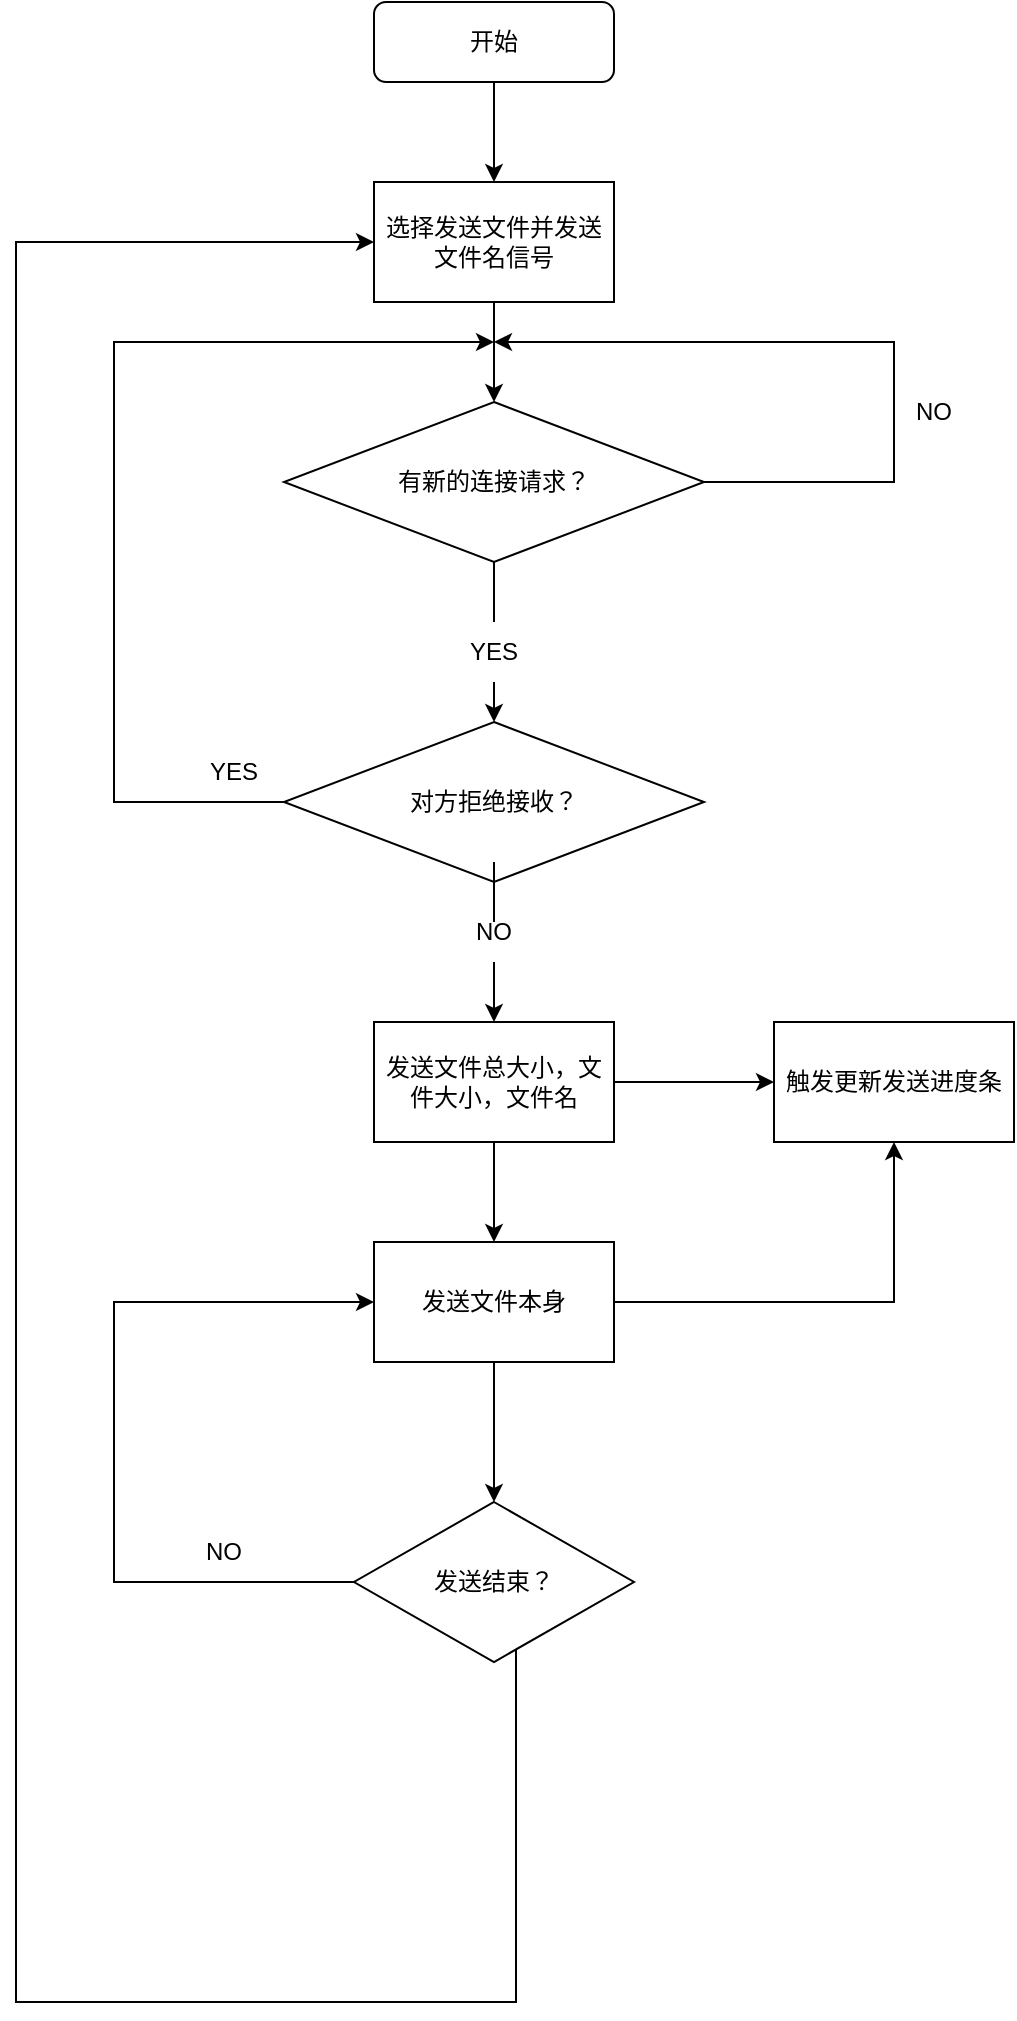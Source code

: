 <mxfile version="16.4.0" type="device"><diagram id="C5RBs43oDa-KdzZeNtuy" name="Page-1"><mxGraphModel dx="1084" dy="1139" grid="1" gridSize="10" guides="1" tooltips="1" connect="1" arrows="1" fold="1" page="1" pageScale="1" pageWidth="827" pageHeight="1169" math="0" shadow="0"><root><mxCell id="WIyWlLk6GJQsqaUBKTNV-0"/><mxCell id="WIyWlLk6GJQsqaUBKTNV-1" parent="WIyWlLk6GJQsqaUBKTNV-0"/><mxCell id="dVKyjW5S2MGMgokRYlu6-0" value="" style="edgeStyle=orthogonalEdgeStyle;rounded=0;orthogonalLoop=1;jettySize=auto;html=1;" edge="1" parent="WIyWlLk6GJQsqaUBKTNV-1" source="WIyWlLk6GJQsqaUBKTNV-3" target="UoPAh-i32yw7PAT7kIH6-2"><mxGeometry relative="1" as="geometry"/></mxCell><mxCell id="WIyWlLk6GJQsqaUBKTNV-3" value="开始" style="rounded=1;whiteSpace=wrap;html=1;fontSize=12;glass=0;strokeWidth=1;shadow=0;" parent="WIyWlLk6GJQsqaUBKTNV-1" vertex="1"><mxGeometry x="319" y="40" width="120" height="40" as="geometry"/></mxCell><mxCell id="UoPAh-i32yw7PAT7kIH6-5" value="" style="edgeStyle=orthogonalEdgeStyle;rounded=0;orthogonalLoop=1;jettySize=auto;html=1;" parent="WIyWlLk6GJQsqaUBKTNV-1" source="UoPAh-i32yw7PAT7kIH6-2" target="UoPAh-i32yw7PAT7kIH6-4" edge="1"><mxGeometry relative="1" as="geometry"/></mxCell><mxCell id="UoPAh-i32yw7PAT7kIH6-2" value="选择发送文件并发送文件名信号" style="rounded=0;whiteSpace=wrap;html=1;" parent="WIyWlLk6GJQsqaUBKTNV-1" vertex="1"><mxGeometry x="319" y="130" width="120" height="60" as="geometry"/></mxCell><mxCell id="UoPAh-i32yw7PAT7kIH6-7" value="" style="edgeStyle=orthogonalEdgeStyle;rounded=0;orthogonalLoop=1;jettySize=auto;html=1;startArrow=none;" parent="WIyWlLk6GJQsqaUBKTNV-1" source="UoPAh-i32yw7PAT7kIH6-28" target="UoPAh-i32yw7PAT7kIH6-6" edge="1"><mxGeometry relative="1" as="geometry"><Array as="points"><mxPoint x="379" y="380"/><mxPoint x="379" y="380"/></Array></mxGeometry></mxCell><mxCell id="UoPAh-i32yw7PAT7kIH6-11" style="edgeStyle=orthogonalEdgeStyle;rounded=0;orthogonalLoop=1;jettySize=auto;html=1;" parent="WIyWlLk6GJQsqaUBKTNV-1" source="UoPAh-i32yw7PAT7kIH6-4" edge="1"><mxGeometry relative="1" as="geometry"><mxPoint x="379" y="210" as="targetPoint"/><Array as="points"><mxPoint x="579" y="280"/><mxPoint x="579" y="210"/></Array></mxGeometry></mxCell><mxCell id="UoPAh-i32yw7PAT7kIH6-4" value="有新的连接请求？" style="rhombus;whiteSpace=wrap;html=1;rounded=0;" parent="WIyWlLk6GJQsqaUBKTNV-1" vertex="1"><mxGeometry x="274" y="240" width="210" height="80" as="geometry"/></mxCell><mxCell id="UoPAh-i32yw7PAT7kIH6-8" style="edgeStyle=orthogonalEdgeStyle;rounded=0;orthogonalLoop=1;jettySize=auto;html=1;" parent="WIyWlLk6GJQsqaUBKTNV-1" source="UoPAh-i32yw7PAT7kIH6-6" edge="1"><mxGeometry relative="1" as="geometry"><mxPoint x="379" y="210" as="targetPoint"/><Array as="points"><mxPoint x="189" y="440"/><mxPoint x="189" y="210"/></Array></mxGeometry></mxCell><mxCell id="UoPAh-i32yw7PAT7kIH6-12" style="edgeStyle=orthogonalEdgeStyle;rounded=0;orthogonalLoop=1;jettySize=auto;html=1;entryX=0.5;entryY=0;entryDx=0;entryDy=0;startArrow=none;" parent="WIyWlLk6GJQsqaUBKTNV-1" source="0FOvbwovJSmSabs8lsP7-1" target="UoPAh-i32yw7PAT7kIH6-14" edge="1"><mxGeometry relative="1" as="geometry"><mxPoint x="379" y="530" as="targetPoint"/></mxGeometry></mxCell><mxCell id="UoPAh-i32yw7PAT7kIH6-6" value="对方拒绝接收？" style="rhombus;whiteSpace=wrap;html=1;rounded=0;" parent="WIyWlLk6GJQsqaUBKTNV-1" vertex="1"><mxGeometry x="274" y="400" width="210" height="80" as="geometry"/></mxCell><mxCell id="UoPAh-i32yw7PAT7kIH6-17" value="" style="edgeStyle=orthogonalEdgeStyle;rounded=0;orthogonalLoop=1;jettySize=auto;html=1;" parent="WIyWlLk6GJQsqaUBKTNV-1" source="UoPAh-i32yw7PAT7kIH6-14" target="UoPAh-i32yw7PAT7kIH6-16" edge="1"><mxGeometry relative="1" as="geometry"/></mxCell><mxCell id="0FOvbwovJSmSabs8lsP7-3" style="edgeStyle=orthogonalEdgeStyle;rounded=0;orthogonalLoop=1;jettySize=auto;html=1;entryX=0.5;entryY=0;entryDx=0;entryDy=0;" parent="WIyWlLk6GJQsqaUBKTNV-1" source="UoPAh-i32yw7PAT7kIH6-14" target="UoPAh-i32yw7PAT7kIH6-18" edge="1"><mxGeometry relative="1" as="geometry"/></mxCell><mxCell id="UoPAh-i32yw7PAT7kIH6-14" value="发送文件总大小，文件大小，文件名" style="rounded=0;whiteSpace=wrap;html=1;" parent="WIyWlLk6GJQsqaUBKTNV-1" vertex="1"><mxGeometry x="319" y="550" width="120" height="60" as="geometry"/></mxCell><mxCell id="UoPAh-i32yw7PAT7kIH6-16" value="触发更新发送进度条" style="rounded=0;whiteSpace=wrap;html=1;" parent="WIyWlLk6GJQsqaUBKTNV-1" vertex="1"><mxGeometry x="519" y="550" width="120" height="60" as="geometry"/></mxCell><mxCell id="UoPAh-i32yw7PAT7kIH6-20" style="edgeStyle=orthogonalEdgeStyle;rounded=0;orthogonalLoop=1;jettySize=auto;html=1;entryX=0.5;entryY=1;entryDx=0;entryDy=0;" parent="WIyWlLk6GJQsqaUBKTNV-1" source="UoPAh-i32yw7PAT7kIH6-18" target="UoPAh-i32yw7PAT7kIH6-16" edge="1"><mxGeometry relative="1" as="geometry"/></mxCell><mxCell id="UoPAh-i32yw7PAT7kIH6-22" value="" style="edgeStyle=orthogonalEdgeStyle;rounded=0;orthogonalLoop=1;jettySize=auto;html=1;" parent="WIyWlLk6GJQsqaUBKTNV-1" source="UoPAh-i32yw7PAT7kIH6-18" target="UoPAh-i32yw7PAT7kIH6-21" edge="1"><mxGeometry relative="1" as="geometry"/></mxCell><mxCell id="UoPAh-i32yw7PAT7kIH6-18" value="发送文件本身" style="rounded=0;whiteSpace=wrap;html=1;" parent="WIyWlLk6GJQsqaUBKTNV-1" vertex="1"><mxGeometry x="319" y="660" width="120" height="60" as="geometry"/></mxCell><mxCell id="UoPAh-i32yw7PAT7kIH6-24" style="edgeStyle=orthogonalEdgeStyle;rounded=0;orthogonalLoop=1;jettySize=auto;html=1;entryX=0;entryY=0.5;entryDx=0;entryDy=0;" parent="WIyWlLk6GJQsqaUBKTNV-1" source="UoPAh-i32yw7PAT7kIH6-21" target="UoPAh-i32yw7PAT7kIH6-18" edge="1"><mxGeometry relative="1" as="geometry"><mxPoint x="119" y="680" as="targetPoint"/><Array as="points"><mxPoint x="189" y="830"/><mxPoint x="189" y="690"/></Array></mxGeometry></mxCell><mxCell id="UoPAh-i32yw7PAT7kIH6-25" style="edgeStyle=orthogonalEdgeStyle;rounded=0;orthogonalLoop=1;jettySize=auto;html=1;entryX=0;entryY=0.5;entryDx=0;entryDy=0;" parent="WIyWlLk6GJQsqaUBKTNV-1" source="UoPAh-i32yw7PAT7kIH6-21" edge="1" target="UoPAh-i32yw7PAT7kIH6-2"><mxGeometry relative="1" as="geometry"><mxPoint x="390" y="100" as="targetPoint"/><Array as="points"><mxPoint x="390" y="1040"/><mxPoint x="140" y="1040"/><mxPoint x="140" y="160"/></Array></mxGeometry></mxCell><mxCell id="UoPAh-i32yw7PAT7kIH6-21" value="发送结束？" style="rhombus;whiteSpace=wrap;html=1;rounded=0;" parent="WIyWlLk6GJQsqaUBKTNV-1" vertex="1"><mxGeometry x="309" y="790" width="140" height="80" as="geometry"/></mxCell><mxCell id="UoPAh-i32yw7PAT7kIH6-26" value="NO" style="text;html=1;strokeColor=none;fillColor=none;align=center;verticalAlign=middle;whiteSpace=wrap;rounded=0;" parent="WIyWlLk6GJQsqaUBKTNV-1" vertex="1"><mxGeometry x="569" y="230" width="60" height="30" as="geometry"/></mxCell><mxCell id="UoPAh-i32yw7PAT7kIH6-27" value="YES" style="text;html=1;strokeColor=none;fillColor=none;align=center;verticalAlign=middle;whiteSpace=wrap;rounded=0;" parent="WIyWlLk6GJQsqaUBKTNV-1" vertex="1"><mxGeometry x="219" y="410" width="60" height="30" as="geometry"/></mxCell><mxCell id="UoPAh-i32yw7PAT7kIH6-31" value="NO" style="text;html=1;strokeColor=none;fillColor=none;align=center;verticalAlign=middle;whiteSpace=wrap;rounded=0;" parent="WIyWlLk6GJQsqaUBKTNV-1" vertex="1"><mxGeometry x="214" y="800" width="60" height="30" as="geometry"/></mxCell><mxCell id="UoPAh-i32yw7PAT7kIH6-28" value="YES" style="text;html=1;strokeColor=none;fillColor=none;align=center;verticalAlign=middle;whiteSpace=wrap;rounded=0;" parent="WIyWlLk6GJQsqaUBKTNV-1" vertex="1"><mxGeometry x="349" y="350" width="60" height="30" as="geometry"/></mxCell><mxCell id="0FOvbwovJSmSabs8lsP7-0" value="" style="edgeStyle=orthogonalEdgeStyle;rounded=0;orthogonalLoop=1;jettySize=auto;html=1;endArrow=none;" parent="WIyWlLk6GJQsqaUBKTNV-1" source="UoPAh-i32yw7PAT7kIH6-4" target="UoPAh-i32yw7PAT7kIH6-28" edge="1"><mxGeometry relative="1" as="geometry"><mxPoint x="379" y="320" as="sourcePoint"/><mxPoint x="379" y="400" as="targetPoint"/></mxGeometry></mxCell><mxCell id="0FOvbwovJSmSabs8lsP7-1" value="NO" style="text;html=1;strokeColor=none;fillColor=none;align=center;verticalAlign=middle;whiteSpace=wrap;rounded=0;" parent="WIyWlLk6GJQsqaUBKTNV-1" vertex="1"><mxGeometry x="349" y="490" width="60" height="30" as="geometry"/></mxCell><mxCell id="0FOvbwovJSmSabs8lsP7-2" value="" style="edgeStyle=orthogonalEdgeStyle;rounded=0;orthogonalLoop=1;jettySize=auto;html=1;entryX=0.5;entryY=0;entryDx=0;entryDy=0;endArrow=none;" parent="WIyWlLk6GJQsqaUBKTNV-1" source="UoPAh-i32yw7PAT7kIH6-6" target="0FOvbwovJSmSabs8lsP7-1" edge="1"><mxGeometry relative="1" as="geometry"><mxPoint x="379" y="530" as="targetPoint"/><mxPoint x="379" y="480" as="sourcePoint"/></mxGeometry></mxCell></root></mxGraphModel></diagram></mxfile>